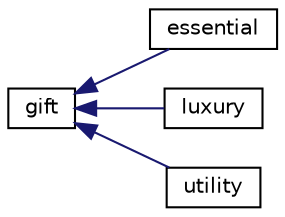 digraph "Graphical Class Hierarchy"
{
  edge [fontname="Helvetica",fontsize="10",labelfontname="Helvetica",labelfontsize="10"];
  node [fontname="Helvetica",fontsize="10",shape=record];
  rankdir="LR";
  Node1 [label="gift",height=0.2,width=0.4,color="black", fillcolor="white", style="filled",URL="$classgift.html",tooltip="GIFT CLASS Contains all attributes and functions of gifts. "];
  Node1 -> Node2 [dir="back",color="midnightblue",fontsize="10",style="solid",fontname="Helvetica"];
  Node2 [label="essential",height=0.2,width=0.4,color="black", fillcolor="white", style="filled",URL="$classessential.html",tooltip="GIFT CLASS Contains all attributes and functions of essential gifts. "];
  Node1 -> Node3 [dir="back",color="midnightblue",fontsize="10",style="solid",fontname="Helvetica"];
  Node3 [label="luxury",height=0.2,width=0.4,color="black", fillcolor="white", style="filled",URL="$classluxury.html",tooltip="GIFT CLASS Contains all attributes and functions of luxury gifts. "];
  Node1 -> Node4 [dir="back",color="midnightblue",fontsize="10",style="solid",fontname="Helvetica"];
  Node4 [label="utility",height=0.2,width=0.4,color="black", fillcolor="white", style="filled",URL="$classutility.html",tooltip="GIFT CLASS Contains all attributes and functions of utility gifts. "];
}
